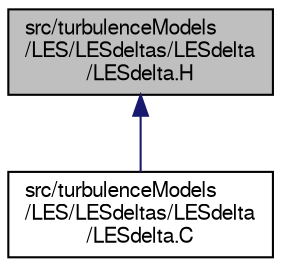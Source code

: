 digraph "src/turbulenceModels/LES/LESdeltas/LESdelta/LESdelta.H"
{
  bgcolor="transparent";
  edge [fontname="FreeSans",fontsize="10",labelfontname="FreeSans",labelfontsize="10"];
  node [fontname="FreeSans",fontsize="10",shape=record];
  Node300 [label="src/turbulenceModels\l/LES/LESdeltas/LESdelta\l/LESdelta.H",height=0.2,width=0.4,color="black", fillcolor="grey75", style="filled", fontcolor="black"];
  Node300 -> Node301 [dir="back",color="midnightblue",fontsize="10",style="solid",fontname="FreeSans"];
  Node301 [label="src/turbulenceModels\l/LES/LESdeltas/LESdelta\l/LESdelta.C",height=0.2,width=0.4,color="black",URL="$a40466.html"];
}
